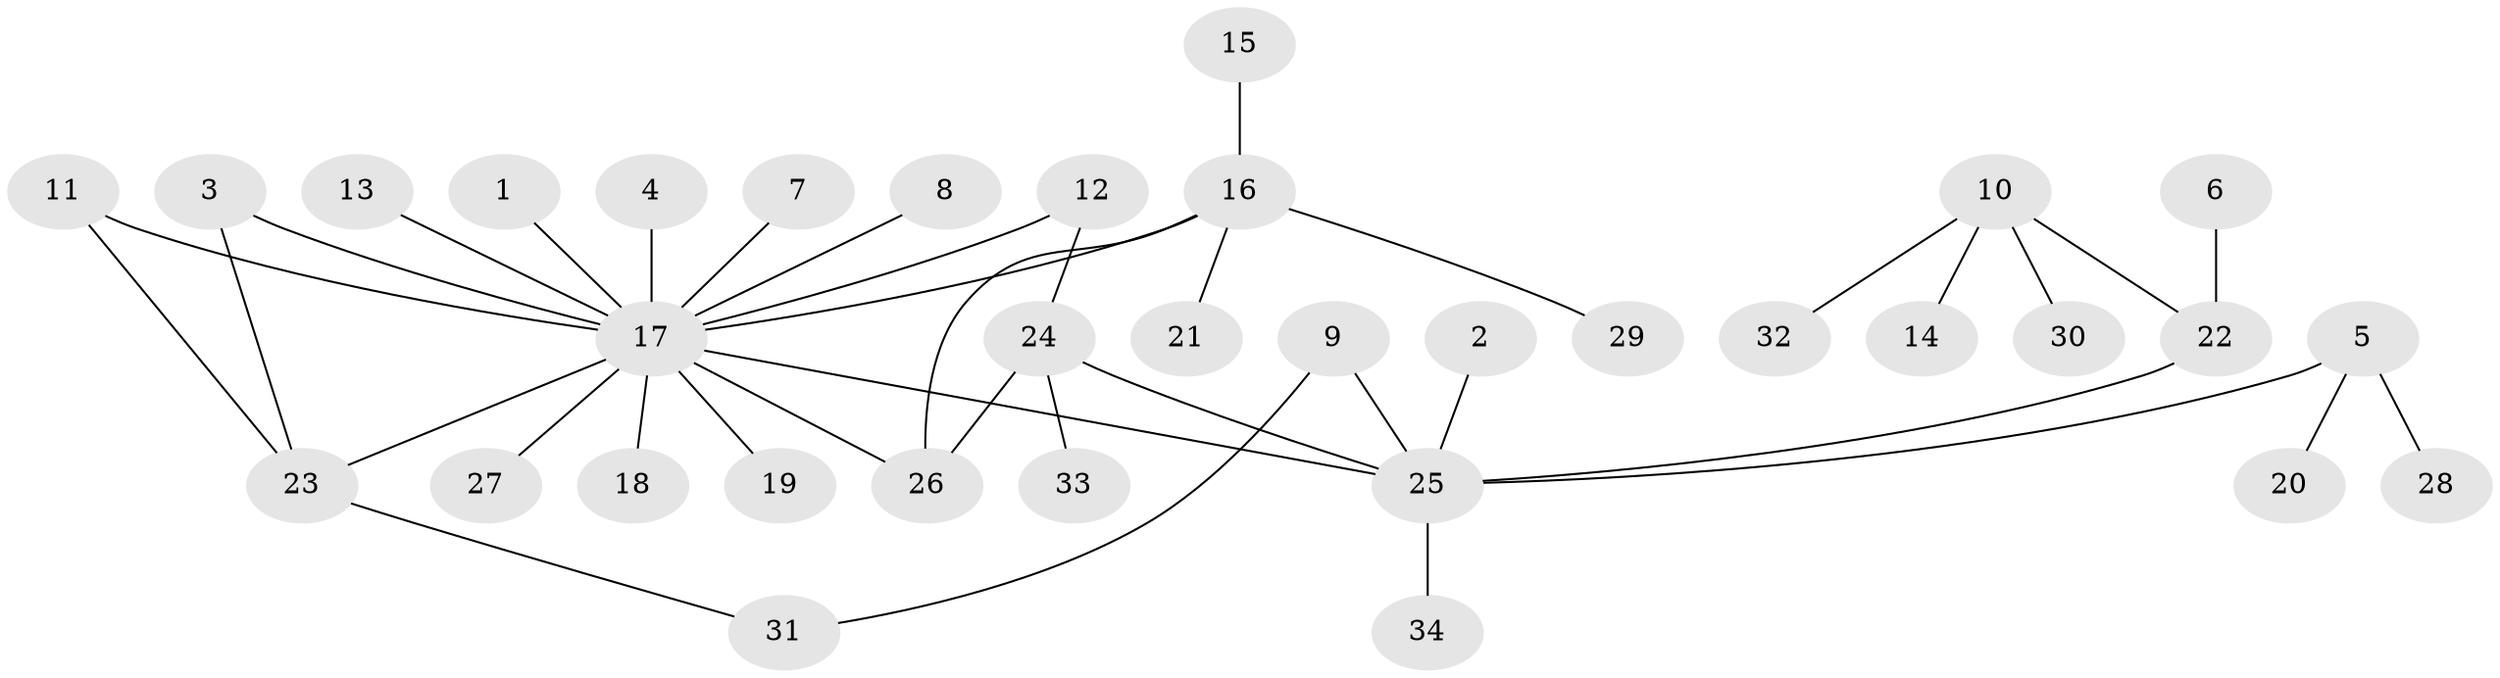 // original degree distribution, {7: 0.017857142857142856, 2: 0.26785714285714285, 5: 0.03571428571428571, 16: 0.017857142857142856, 3: 0.05357142857142857, 6: 0.03571428571428571, 1: 0.5357142857142857, 4: 0.03571428571428571}
// Generated by graph-tools (version 1.1) at 2025/36/03/04/25 23:36:46]
// undirected, 34 vertices, 39 edges
graph export_dot {
  node [color=gray90,style=filled];
  1;
  2;
  3;
  4;
  5;
  6;
  7;
  8;
  9;
  10;
  11;
  12;
  13;
  14;
  15;
  16;
  17;
  18;
  19;
  20;
  21;
  22;
  23;
  24;
  25;
  26;
  27;
  28;
  29;
  30;
  31;
  32;
  33;
  34;
  1 -- 17 [weight=1.0];
  2 -- 25 [weight=1.0];
  3 -- 17 [weight=1.0];
  3 -- 23 [weight=1.0];
  4 -- 17 [weight=1.0];
  5 -- 20 [weight=1.0];
  5 -- 25 [weight=1.0];
  5 -- 28 [weight=1.0];
  6 -- 22 [weight=1.0];
  7 -- 17 [weight=1.0];
  8 -- 17 [weight=1.0];
  9 -- 25 [weight=1.0];
  9 -- 31 [weight=1.0];
  10 -- 14 [weight=1.0];
  10 -- 22 [weight=1.0];
  10 -- 30 [weight=1.0];
  10 -- 32 [weight=1.0];
  11 -- 17 [weight=1.0];
  11 -- 23 [weight=1.0];
  12 -- 17 [weight=1.0];
  12 -- 24 [weight=1.0];
  13 -- 17 [weight=1.0];
  15 -- 16 [weight=1.0];
  16 -- 17 [weight=1.0];
  16 -- 21 [weight=1.0];
  16 -- 26 [weight=1.0];
  16 -- 29 [weight=1.0];
  17 -- 18 [weight=1.0];
  17 -- 19 [weight=1.0];
  17 -- 23 [weight=1.0];
  17 -- 25 [weight=1.0];
  17 -- 26 [weight=1.0];
  17 -- 27 [weight=1.0];
  22 -- 25 [weight=1.0];
  23 -- 31 [weight=1.0];
  24 -- 25 [weight=1.0];
  24 -- 26 [weight=1.0];
  24 -- 33 [weight=1.0];
  25 -- 34 [weight=1.0];
}

